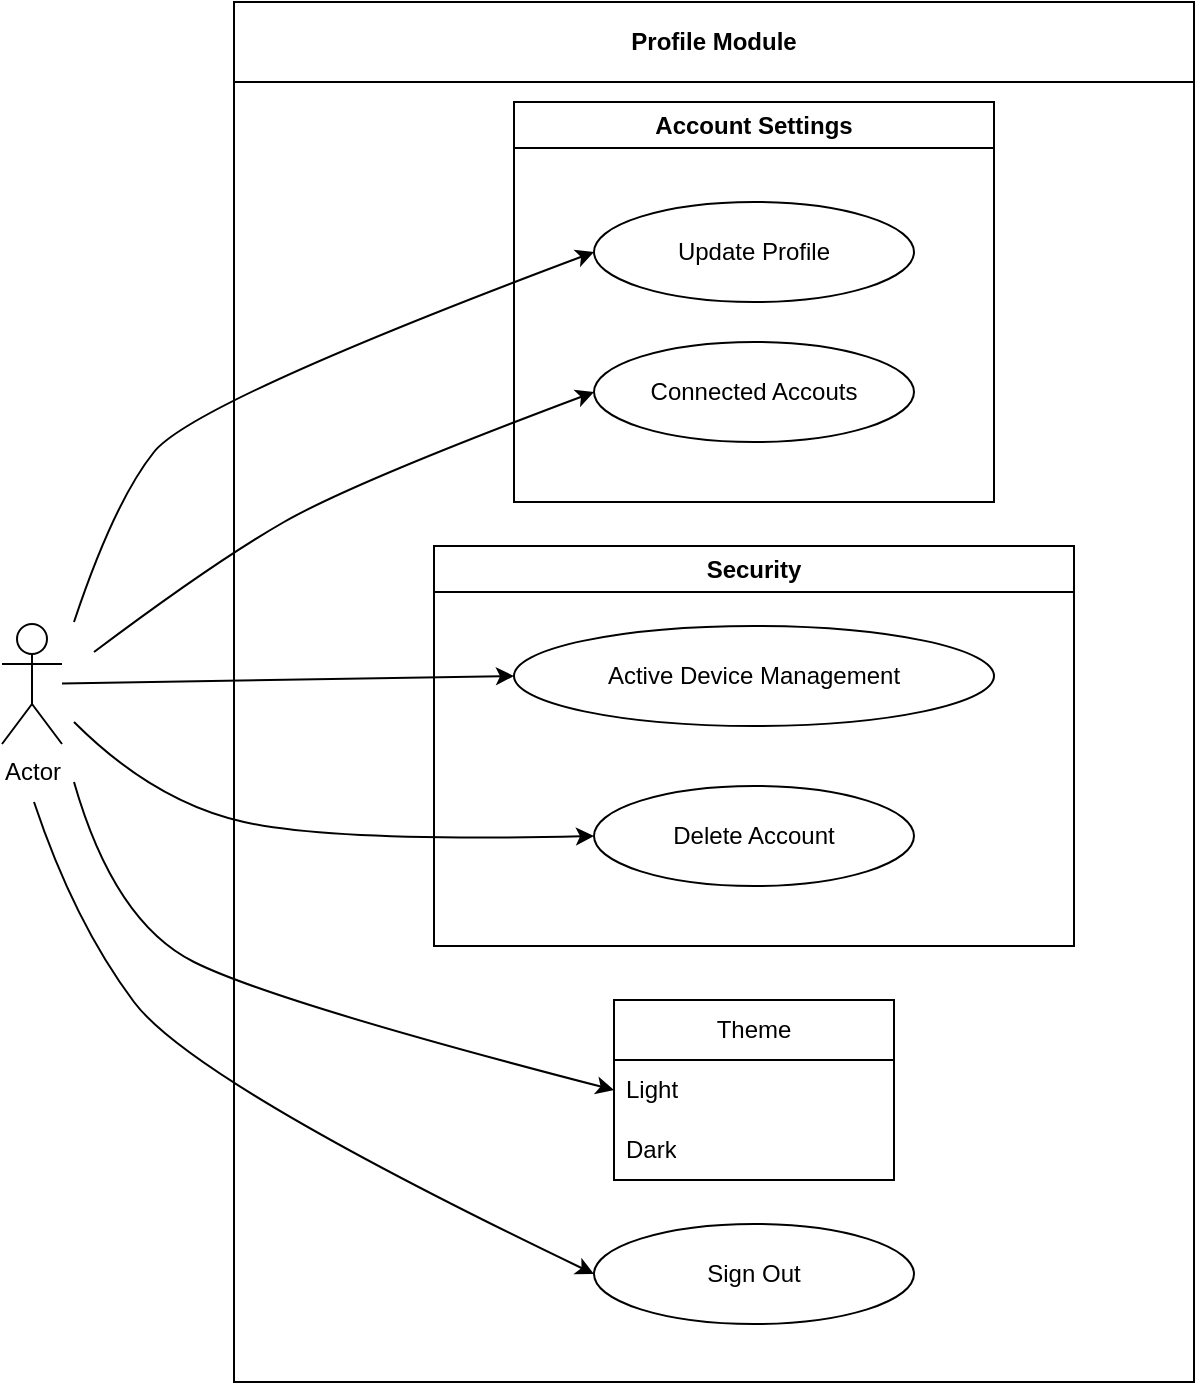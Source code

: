 <mxfile version="23.1.1" type="github">
  <diagram name="Page-1" id="RdtOWf7aQhHNt8c42WqN">
    <mxGraphModel dx="1366" dy="703" grid="1" gridSize="10" guides="1" tooltips="1" connect="1" arrows="1" fold="1" page="1" pageScale="1" pageWidth="827" pageHeight="1169" math="0" shadow="0">
      <root>
        <mxCell id="0" />
        <mxCell id="1" parent="0" />
        <mxCell id="bbMWVLLOVk5g5JQ8IUP6-1" value="Profile Module" style="swimlane;whiteSpace=wrap;html=1;startSize=40;" vertex="1" parent="1">
          <mxGeometry x="180" y="210" width="480" height="690" as="geometry" />
        </mxCell>
        <mxCell id="bbMWVLLOVk5g5JQ8IUP6-3" value="Account Settings" style="swimlane;whiteSpace=wrap;html=1;" vertex="1" parent="bbMWVLLOVk5g5JQ8IUP6-1">
          <mxGeometry x="140" y="50" width="240" height="200" as="geometry" />
        </mxCell>
        <mxCell id="bbMWVLLOVk5g5JQ8IUP6-5" value="Update Profile" style="ellipse;whiteSpace=wrap;html=1;" vertex="1" parent="bbMWVLLOVk5g5JQ8IUP6-3">
          <mxGeometry x="40" y="50" width="160" height="50" as="geometry" />
        </mxCell>
        <mxCell id="bbMWVLLOVk5g5JQ8IUP6-10" value="Connected Accouts" style="ellipse;whiteSpace=wrap;html=1;" vertex="1" parent="bbMWVLLOVk5g5JQ8IUP6-3">
          <mxGeometry x="40" y="120" width="160" height="50" as="geometry" />
        </mxCell>
        <mxCell id="bbMWVLLOVk5g5JQ8IUP6-4" value="Security" style="swimlane;whiteSpace=wrap;html=1;" vertex="1" parent="bbMWVLLOVk5g5JQ8IUP6-1">
          <mxGeometry x="100" y="272" width="320" height="200" as="geometry" />
        </mxCell>
        <mxCell id="bbMWVLLOVk5g5JQ8IUP6-11" value="Active Device Management" style="ellipse;whiteSpace=wrap;html=1;" vertex="1" parent="bbMWVLLOVk5g5JQ8IUP6-4">
          <mxGeometry x="40" y="40" width="240" height="50" as="geometry" />
        </mxCell>
        <mxCell id="bbMWVLLOVk5g5JQ8IUP6-12" value="Delete Account" style="ellipse;whiteSpace=wrap;html=1;" vertex="1" parent="bbMWVLLOVk5g5JQ8IUP6-4">
          <mxGeometry x="80" y="120" width="160" height="50" as="geometry" />
        </mxCell>
        <mxCell id="bbMWVLLOVk5g5JQ8IUP6-13" value="Sign Out" style="ellipse;whiteSpace=wrap;html=1;" vertex="1" parent="bbMWVLLOVk5g5JQ8IUP6-1">
          <mxGeometry x="180" y="611" width="160" height="50" as="geometry" />
        </mxCell>
        <mxCell id="bbMWVLLOVk5g5JQ8IUP6-25" value="Theme" style="swimlane;fontStyle=0;childLayout=stackLayout;horizontal=1;startSize=30;horizontalStack=0;resizeParent=1;resizeParentMax=0;resizeLast=0;collapsible=1;marginBottom=0;whiteSpace=wrap;html=1;" vertex="1" parent="bbMWVLLOVk5g5JQ8IUP6-1">
          <mxGeometry x="190" y="499" width="140" height="90" as="geometry" />
        </mxCell>
        <mxCell id="bbMWVLLOVk5g5JQ8IUP6-26" value="Light" style="text;strokeColor=none;fillColor=none;align=left;verticalAlign=middle;spacingLeft=4;spacingRight=4;overflow=hidden;points=[[0,0.5],[1,0.5]];portConstraint=eastwest;rotatable=0;whiteSpace=wrap;html=1;" vertex="1" parent="bbMWVLLOVk5g5JQ8IUP6-25">
          <mxGeometry y="30" width="140" height="30" as="geometry" />
        </mxCell>
        <mxCell id="bbMWVLLOVk5g5JQ8IUP6-27" value="Dark" style="text;strokeColor=none;fillColor=none;align=left;verticalAlign=middle;spacingLeft=4;spacingRight=4;overflow=hidden;points=[[0,0.5],[1,0.5]];portConstraint=eastwest;rotatable=0;whiteSpace=wrap;html=1;" vertex="1" parent="bbMWVLLOVk5g5JQ8IUP6-25">
          <mxGeometry y="60" width="140" height="30" as="geometry" />
        </mxCell>
        <mxCell id="bbMWVLLOVk5g5JQ8IUP6-34" value="" style="curved=1;endArrow=classic;html=1;rounded=0;entryX=0;entryY=0.5;entryDx=0;entryDy=0;" edge="1" parent="bbMWVLLOVk5g5JQ8IUP6-1" target="bbMWVLLOVk5g5JQ8IUP6-10">
          <mxGeometry width="50" height="50" relative="1" as="geometry">
            <mxPoint x="-70" y="325" as="sourcePoint" />
            <mxPoint x="160" y="200" as="targetPoint" />
            <Array as="points">
              <mxPoint x="-10" y="280" />
              <mxPoint x="60" y="240" />
            </Array>
          </mxGeometry>
        </mxCell>
        <mxCell id="bbMWVLLOVk5g5JQ8IUP6-35" value="" style="curved=1;endArrow=classic;html=1;rounded=0;entryX=0;entryY=0.5;entryDx=0;entryDy=0;" edge="1" parent="bbMWVLLOVk5g5JQ8IUP6-1" target="bbMWVLLOVk5g5JQ8IUP6-12">
          <mxGeometry width="50" height="50" relative="1" as="geometry">
            <mxPoint x="-80" y="360" as="sourcePoint" />
            <mxPoint x="170" y="420" as="targetPoint" />
            <Array as="points">
              <mxPoint x="-40" y="400" />
              <mxPoint x="50" y="420" />
            </Array>
          </mxGeometry>
        </mxCell>
        <mxCell id="bbMWVLLOVk5g5JQ8IUP6-36" value="" style="curved=1;endArrow=classic;html=1;rounded=0;entryX=0;entryY=0.5;entryDx=0;entryDy=0;" edge="1" parent="bbMWVLLOVk5g5JQ8IUP6-1" target="bbMWVLLOVk5g5JQ8IUP6-26">
          <mxGeometry width="50" height="50" relative="1" as="geometry">
            <mxPoint x="-80" y="390" as="sourcePoint" />
            <mxPoint x="160" y="457" as="targetPoint" />
            <Array as="points">
              <mxPoint x="-60" y="460" />
              <mxPoint x="20" y="500" />
            </Array>
          </mxGeometry>
        </mxCell>
        <mxCell id="bbMWVLLOVk5g5JQ8IUP6-37" value="" style="curved=1;endArrow=classic;html=1;rounded=0;entryX=0;entryY=0.5;entryDx=0;entryDy=0;" edge="1" parent="bbMWVLLOVk5g5JQ8IUP6-1" target="bbMWVLLOVk5g5JQ8IUP6-13">
          <mxGeometry width="50" height="50" relative="1" as="geometry">
            <mxPoint x="-100" y="400" as="sourcePoint" />
            <mxPoint x="170" y="544" as="targetPoint" />
            <Array as="points">
              <mxPoint x="-80" y="460" />
              <mxPoint x="-20" y="540" />
            </Array>
          </mxGeometry>
        </mxCell>
        <mxCell id="bbMWVLLOVk5g5JQ8IUP6-14" value="Actor" style="shape=umlActor;verticalLabelPosition=bottom;verticalAlign=top;html=1;outlineConnect=0;" vertex="1" parent="1">
          <mxGeometry x="64" y="521" width="30" height="60" as="geometry" />
        </mxCell>
        <mxCell id="bbMWVLLOVk5g5JQ8IUP6-19" value="" style="endArrow=classic;html=1;rounded=0;entryX=0;entryY=0.5;entryDx=0;entryDy=0;" edge="1" parent="1" source="bbMWVLLOVk5g5JQ8IUP6-14" target="bbMWVLLOVk5g5JQ8IUP6-11">
          <mxGeometry width="50" height="50" relative="1" as="geometry">
            <mxPoint x="100" y="585" as="sourcePoint" />
            <mxPoint x="260" y="460" as="targetPoint" />
            <Array as="points" />
          </mxGeometry>
        </mxCell>
        <mxCell id="bbMWVLLOVk5g5JQ8IUP6-30" value="" style="curved=1;endArrow=classic;html=1;rounded=0;entryX=0;entryY=0.5;entryDx=0;entryDy=0;" edge="1" parent="1" target="bbMWVLLOVk5g5JQ8IUP6-5">
          <mxGeometry width="50" height="50" relative="1" as="geometry">
            <mxPoint x="100" y="520" as="sourcePoint" />
            <mxPoint x="144" y="350" as="targetPoint" />
            <Array as="points">
              <mxPoint x="120" y="460" />
              <mxPoint x="160" y="410" />
            </Array>
          </mxGeometry>
        </mxCell>
      </root>
    </mxGraphModel>
  </diagram>
</mxfile>
